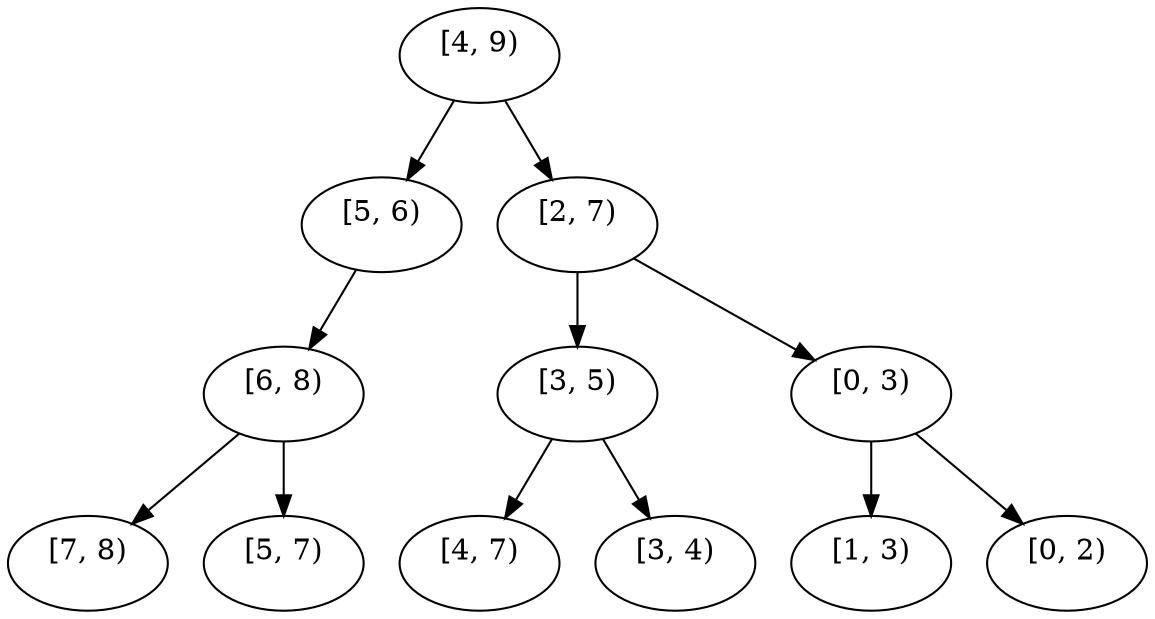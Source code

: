 digraph {
  ni49 [label="i49" pos="4.0,3.0!" label=<[4, 9)<br/><font point-size="10" color="white">[0,9)</font>>]
  ni56 [label="i56" pos="8.0,2.0!" label=<[5, 6)<br/><font point-size="10" color="white">[5,8)</font>>]
  ni68 [label="i68" pos="10.0,1.0!" label=<[6, 8)<br/><font point-size="10" color="white">[5,8)</font>>]
  ni78 [label="i78" pos="11.0,0.0!" label=<[7, 8)<br/><font point-size="10" color="white">[7,8)</font>>]
  ni57 [label="i57" pos="9.0,0.0!" label=<[5, 7)<br/><font point-size="10" color="white">[5,7)</font>>]
  ni27 [label="i27" pos="0.0,2.0!" label=<[2, 7)<br/><font point-size="10" color="white">[0,7)</font>>]
  ni35 [label="i35" pos="2.0,1.0!" label=<[3, 5)<br/><font point-size="10" color="white">[3,7)</font>>]
  ni47 [label="i47" pos="3.0,0.0!" label=<[4, 7)<br/><font point-size="10" color="white">[4,7)</font>>]
  ni34 [label="i34" pos="1.0,0.0!" label=<[3, 4)<br/><font point-size="10" color="white">[3,4)</font>>]
  ni03 [label="i03" pos="-2.0,1.0!" label=<[0, 3)<br/><font point-size="10" color="white">[0,3)</font>>]
  ni13 [label="i13" pos="-1.0,0.0!" label=<[1, 3)<br/><font point-size="10" color="white">[1,3)</font>>]
  ni02 [label="i02" pos="-3.0,0.0!" label=<[0, 2)<br/><font point-size="10" color="white">[0,2)</font>>]
  ni49 -> ni56 
  ni56 -> ni68 
  ni68 -> ni78 
  ni68 -> ni57 
  ni49 -> ni27 
  ni27 -> ni35 
  ni35 -> ni47 
  ni35 -> ni34 
  ni27 -> ni03 
  ni03 -> ni13 
  ni03 -> ni02 
}